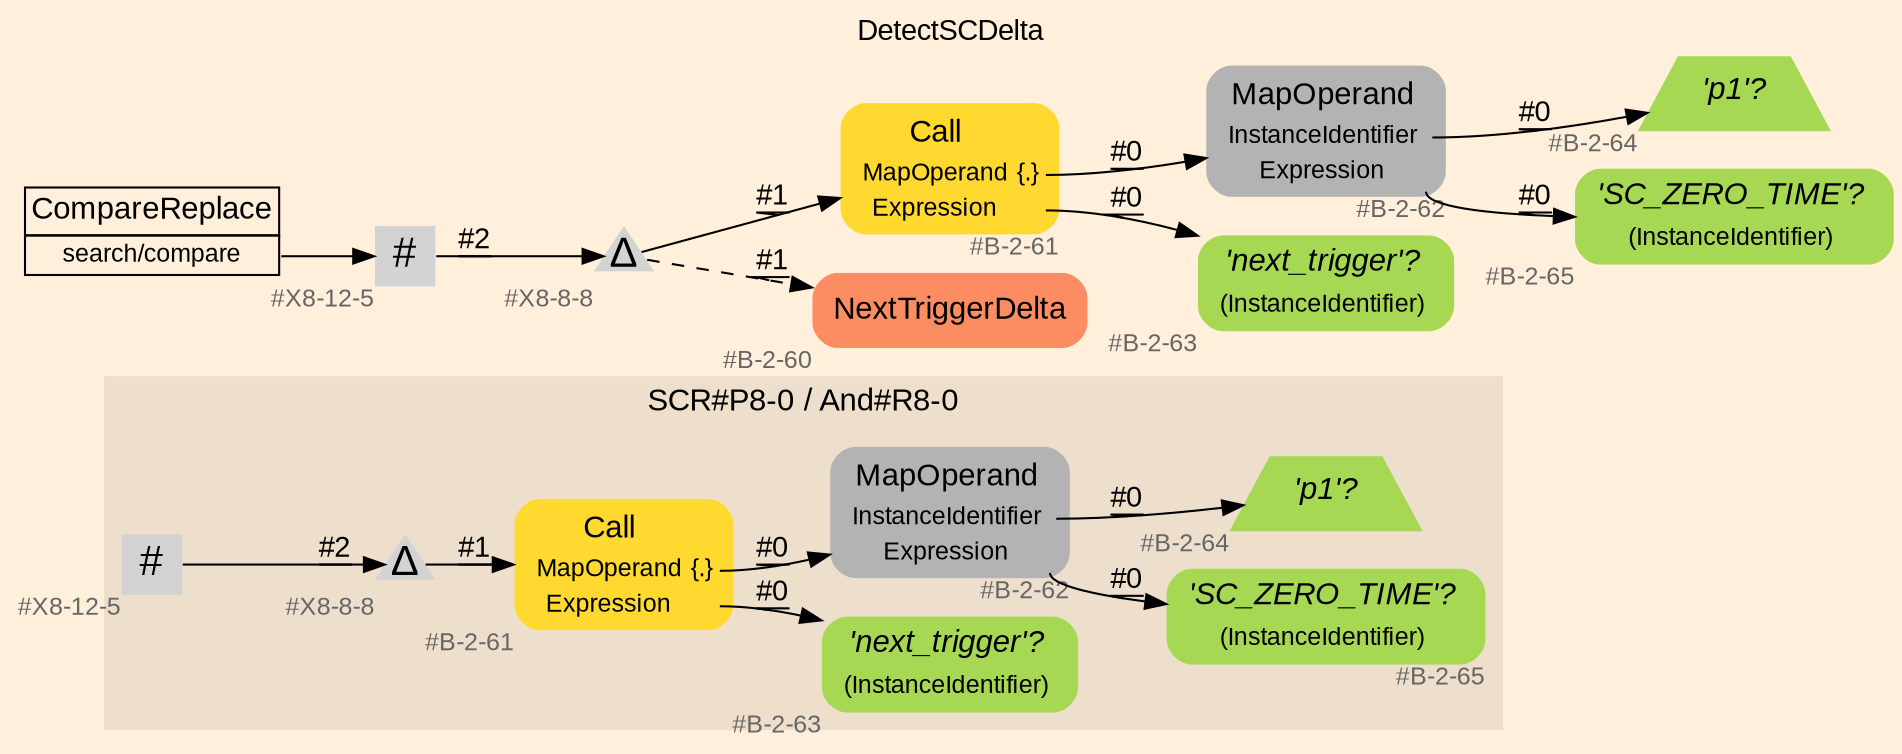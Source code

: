 digraph "DetectSCDelta" {
label = "DetectSCDelta"
labelloc = t
graph [
    rankdir = "LR"
    ranksep = 0.3
    bgcolor = antiquewhite1
    color = black
    fontcolor = black
    fontname = "Arial"
];
node [
    fontname = "Arial"
];
edge [
    fontname = "Arial"
];

// -------------------- figure And#R8-0 --------------------
// -------- region And#R8-0 ----------
subgraph "clusterAnd#R8-0" {
    label = "SCR#P8-0 / And#R8-0"
    style = "filled"
    color = antiquewhite2
    fontsize = "15"
    // -------- block And#R8-0/#X8-12-5 ----------
    "And#R8-0/#X8-12-5" [
        xlabel = "#X8-12-5"
        fontsize = "12"
        fontcolor = grey40
        shape = "square"
        label = <<FONT COLOR="black" POINT-SIZE="20">#</FONT>>
        style = "filled"
        penwidth = 0.0
        fixedsize = true
        width = 0.4
        height = 0.4
    ];
    
    // -------- block And#R8-0/#B-2-61 ----------
    "And#R8-0/#B-2-61" [
        fillcolor = "/set28/6"
        xlabel = "#B-2-61"
        fontsize = "12"
        fontcolor = grey40
        shape = "plaintext"
        label = <<TABLE BORDER="0" CELLBORDER="0" CELLSPACING="0">
         <TR><TD><FONT COLOR="black" POINT-SIZE="15">Call</FONT></TD></TR>
         <TR><TD><FONT COLOR="black" POINT-SIZE="12">MapOperand</FONT></TD><TD PORT="port0"><FONT COLOR="black" POINT-SIZE="12">{.}</FONT></TD></TR>
         <TR><TD><FONT COLOR="black" POINT-SIZE="12">Expression</FONT></TD><TD PORT="port1"></TD></TR>
        </TABLE>>
        style = "rounded,filled"
    ];
    
    // -------- block And#R8-0/#B-2-65 ----------
    "And#R8-0/#B-2-65" [
        fillcolor = "/set28/5"
        xlabel = "#B-2-65"
        fontsize = "12"
        fontcolor = grey40
        shape = "plaintext"
        label = <<TABLE BORDER="0" CELLBORDER="0" CELLSPACING="0">
         <TR><TD><FONT COLOR="black" POINT-SIZE="15"><I>'SC_ZERO_TIME'?</I></FONT></TD></TR>
         <TR><TD><FONT COLOR="black" POINT-SIZE="12">(InstanceIdentifier)</FONT></TD><TD PORT="port0"></TD></TR>
        </TABLE>>
        style = "rounded,filled"
    ];
    
    // -------- block And#R8-0/#B-2-62 ----------
    "And#R8-0/#B-2-62" [
        fillcolor = "/set28/8"
        xlabel = "#B-2-62"
        fontsize = "12"
        fontcolor = grey40
        shape = "plaintext"
        label = <<TABLE BORDER="0" CELLBORDER="0" CELLSPACING="0">
         <TR><TD><FONT COLOR="black" POINT-SIZE="15">MapOperand</FONT></TD></TR>
         <TR><TD><FONT COLOR="black" POINT-SIZE="12">InstanceIdentifier</FONT></TD><TD PORT="port0"></TD></TR>
         <TR><TD><FONT COLOR="black" POINT-SIZE="12">Expression</FONT></TD><TD PORT="port1"></TD></TR>
        </TABLE>>
        style = "rounded,filled"
    ];
    
    // -------- block And#R8-0/#X8-8-8 ----------
    "And#R8-0/#X8-8-8" [
        xlabel = "#X8-8-8"
        fontsize = "12"
        fontcolor = grey40
        shape = "triangle"
        label = <<FONT COLOR="black" POINT-SIZE="20">Δ</FONT>>
        style = "filled"
        penwidth = 0.0
        fixedsize = true
        width = 0.4
        height = 0.4
    ];
    
    // -------- block And#R8-0/#B-2-64 ----------
    "And#R8-0/#B-2-64" [
        fillcolor = "/set28/5"
        xlabel = "#B-2-64"
        fontsize = "12"
        fontcolor = grey40
        shape = "trapezium"
        label = <<FONT COLOR="black" POINT-SIZE="15"><I>'p1'?</I></FONT>>
        style = "filled"
        penwidth = 0.0
    ];
    
    // -------- block And#R8-0/#B-2-63 ----------
    "And#R8-0/#B-2-63" [
        fillcolor = "/set28/5"
        xlabel = "#B-2-63"
        fontsize = "12"
        fontcolor = grey40
        shape = "plaintext"
        label = <<TABLE BORDER="0" CELLBORDER="0" CELLSPACING="0">
         <TR><TD><FONT COLOR="black" POINT-SIZE="15"><I>'next_trigger'?</I></FONT></TD></TR>
         <TR><TD><FONT COLOR="black" POINT-SIZE="12">(InstanceIdentifier)</FONT></TD><TD PORT="port0"></TD></TR>
        </TABLE>>
        style = "rounded,filled"
    ];
    
}

"And#R8-0/#X8-12-5" -> "And#R8-0/#X8-8-8" [
    label = "#2"
    decorate = true
    color = black
    fontcolor = black
];

"And#R8-0/#B-2-61":port0 -> "And#R8-0/#B-2-62" [
    label = "#0"
    decorate = true
    color = black
    fontcolor = black
];

"And#R8-0/#B-2-61":port1 -> "And#R8-0/#B-2-63" [
    label = "#0"
    decorate = true
    color = black
    fontcolor = black
];

"And#R8-0/#B-2-62":port0 -> "And#R8-0/#B-2-64" [
    label = "#0"
    decorate = true
    color = black
    fontcolor = black
];

"And#R8-0/#B-2-62":port1 -> "And#R8-0/#B-2-65" [
    label = "#0"
    decorate = true
    color = black
    fontcolor = black
];

"And#R8-0/#X8-8-8" -> "And#R8-0/#B-2-61" [
    label = "#1"
    decorate = true
    color = black
    fontcolor = black
];


// -------------------- transformation figure --------------------
// -------- block CR#X8-10-8 ----------
"CR#X8-10-8" [
    fillcolor = antiquewhite1
    fontsize = "12"
    fontcolor = grey40
    shape = "plaintext"
    label = <<TABLE BORDER="0" CELLBORDER="1" CELLSPACING="0">
     <TR><TD><FONT COLOR="black" POINT-SIZE="15">CompareReplace</FONT></TD></TR>
     <TR><TD PORT="port0"><FONT COLOR="black" POINT-SIZE="12">search/compare</FONT></TD></TR>
    </TABLE>>
    style = "filled"
    color = black
];

// -------- block #X8-12-5 ----------
"#X8-12-5" [
    xlabel = "#X8-12-5"
    fontsize = "12"
    fontcolor = grey40
    shape = "square"
    label = <<FONT COLOR="black" POINT-SIZE="20">#</FONT>>
    style = "filled"
    penwidth = 0.0
    fixedsize = true
    width = 0.4
    height = 0.4
];

// -------- block #X8-8-8 ----------
"#X8-8-8" [
    xlabel = "#X8-8-8"
    fontsize = "12"
    fontcolor = grey40
    shape = "triangle"
    label = <<FONT COLOR="black" POINT-SIZE="20">Δ</FONT>>
    style = "filled"
    penwidth = 0.0
    fixedsize = true
    width = 0.4
    height = 0.4
];

// -------- block #B-2-61 ----------
"#B-2-61" [
    fillcolor = "/set28/6"
    xlabel = "#B-2-61"
    fontsize = "12"
    fontcolor = grey40
    shape = "plaintext"
    label = <<TABLE BORDER="0" CELLBORDER="0" CELLSPACING="0">
     <TR><TD><FONT COLOR="black" POINT-SIZE="15">Call</FONT></TD></TR>
     <TR><TD><FONT COLOR="black" POINT-SIZE="12">MapOperand</FONT></TD><TD PORT="port0"><FONT COLOR="black" POINT-SIZE="12">{.}</FONT></TD></TR>
     <TR><TD><FONT COLOR="black" POINT-SIZE="12">Expression</FONT></TD><TD PORT="port1"></TD></TR>
    </TABLE>>
    style = "rounded,filled"
];

// -------- block #B-2-62 ----------
"#B-2-62" [
    fillcolor = "/set28/8"
    xlabel = "#B-2-62"
    fontsize = "12"
    fontcolor = grey40
    shape = "plaintext"
    label = <<TABLE BORDER="0" CELLBORDER="0" CELLSPACING="0">
     <TR><TD><FONT COLOR="black" POINT-SIZE="15">MapOperand</FONT></TD></TR>
     <TR><TD><FONT COLOR="black" POINT-SIZE="12">InstanceIdentifier</FONT></TD><TD PORT="port0"></TD></TR>
     <TR><TD><FONT COLOR="black" POINT-SIZE="12">Expression</FONT></TD><TD PORT="port1"></TD></TR>
    </TABLE>>
    style = "rounded,filled"
];

// -------- block #B-2-64 ----------
"#B-2-64" [
    fillcolor = "/set28/5"
    xlabel = "#B-2-64"
    fontsize = "12"
    fontcolor = grey40
    shape = "trapezium"
    label = <<FONT COLOR="black" POINT-SIZE="15"><I>'p1'?</I></FONT>>
    style = "filled"
    penwidth = 0.0
];

// -------- block #B-2-65 ----------
"#B-2-65" [
    fillcolor = "/set28/5"
    xlabel = "#B-2-65"
    fontsize = "12"
    fontcolor = grey40
    shape = "plaintext"
    label = <<TABLE BORDER="0" CELLBORDER="0" CELLSPACING="0">
     <TR><TD><FONT COLOR="black" POINT-SIZE="15"><I>'SC_ZERO_TIME'?</I></FONT></TD></TR>
     <TR><TD><FONT COLOR="black" POINT-SIZE="12">(InstanceIdentifier)</FONT></TD><TD PORT="port0"></TD></TR>
    </TABLE>>
    style = "rounded,filled"
];

// -------- block #B-2-63 ----------
"#B-2-63" [
    fillcolor = "/set28/5"
    xlabel = "#B-2-63"
    fontsize = "12"
    fontcolor = grey40
    shape = "plaintext"
    label = <<TABLE BORDER="0" CELLBORDER="0" CELLSPACING="0">
     <TR><TD><FONT COLOR="black" POINT-SIZE="15"><I>'next_trigger'?</I></FONT></TD></TR>
     <TR><TD><FONT COLOR="black" POINT-SIZE="12">(InstanceIdentifier)</FONT></TD><TD PORT="port0"></TD></TR>
    </TABLE>>
    style = "rounded,filled"
];

// -------- block #B-2-60 ----------
"#B-2-60" [
    fillcolor = "/set28/2"
    xlabel = "#B-2-60"
    fontsize = "12"
    fontcolor = grey40
    shape = "plaintext"
    label = <<TABLE BORDER="0" CELLBORDER="0" CELLSPACING="0">
     <TR><TD><FONT COLOR="black" POINT-SIZE="15">NextTriggerDelta</FONT></TD></TR>
    </TABLE>>
    style = "rounded,filled"
];

"CR#X8-10-8":port0 -> "#X8-12-5" [
    label = ""
    decorate = true
    color = black
    fontcolor = black
];

"#X8-12-5" -> "#X8-8-8" [
    label = "#2"
    decorate = true
    color = black
    fontcolor = black
];

"#X8-8-8" -> "#B-2-61" [
    label = "#1"
    decorate = true
    color = black
    fontcolor = black
];

"#X8-8-8" -> "#B-2-60" [
    style="dashed"
    label = "#1"
    decorate = true
    color = black
    fontcolor = black
];

"#B-2-61":port0 -> "#B-2-62" [
    label = "#0"
    decorate = true
    color = black
    fontcolor = black
];

"#B-2-61":port1 -> "#B-2-63" [
    label = "#0"
    decorate = true
    color = black
    fontcolor = black
];

"#B-2-62":port0 -> "#B-2-64" [
    label = "#0"
    decorate = true
    color = black
    fontcolor = black
];

"#B-2-62":port1 -> "#B-2-65" [
    label = "#0"
    decorate = true
    color = black
    fontcolor = black
];


}
